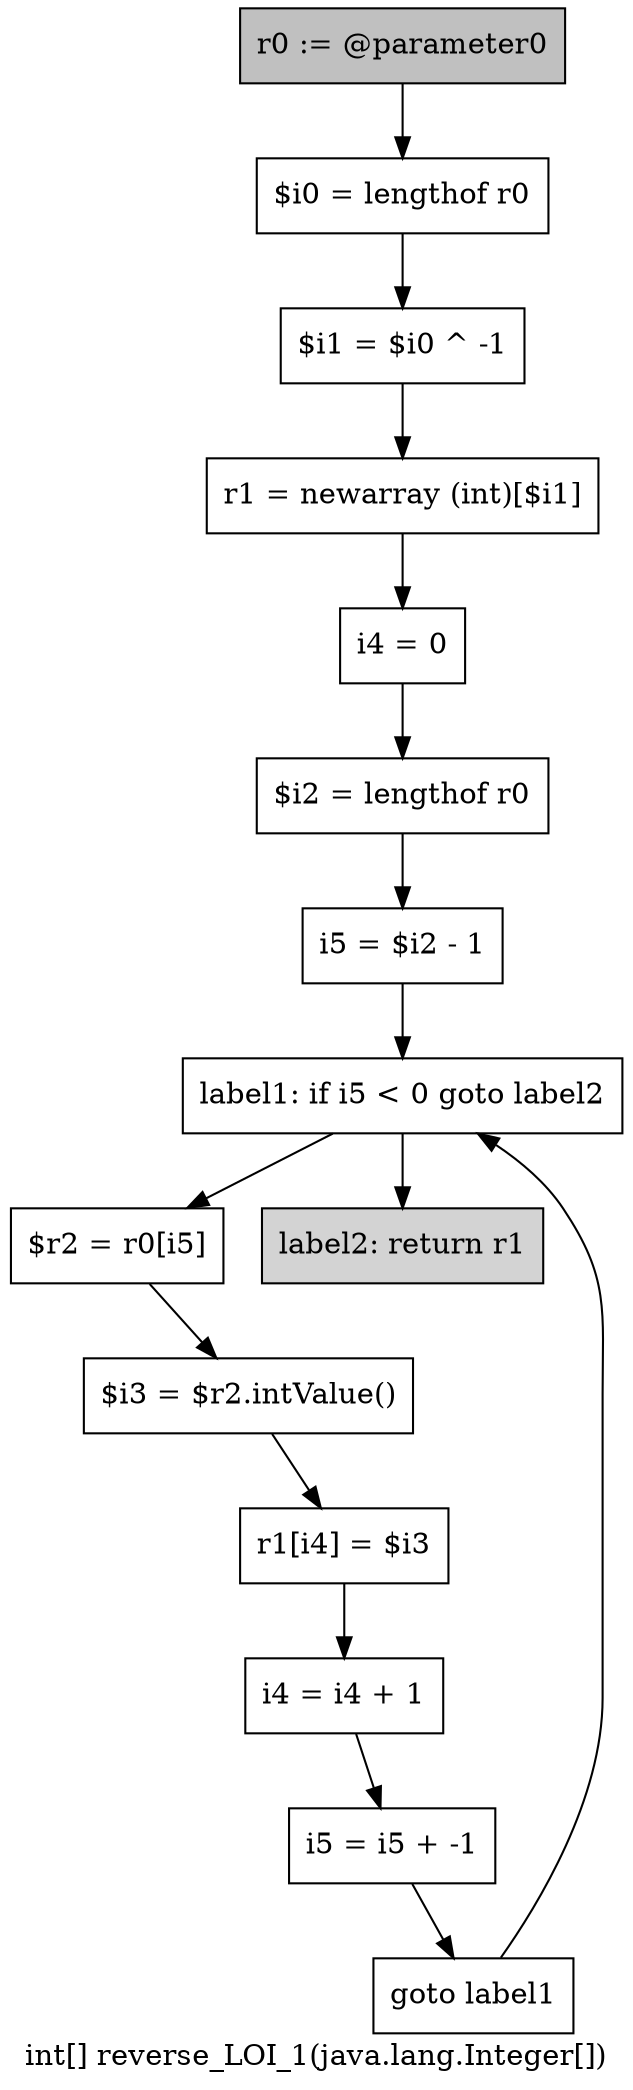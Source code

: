 digraph "int[] reverse_LOI_1(java.lang.Integer[])" {
    label="int[] reverse_LOI_1(java.lang.Integer[])";
    node [shape=box];
    "0" [style=filled,fillcolor=gray,label="r0 := @parameter0",];
    "1" [label="$i0 = lengthof r0",];
    "0"->"1";
    "2" [label="$i1 = $i0 ^ -1",];
    "1"->"2";
    "3" [label="r1 = newarray (int)[$i1]",];
    "2"->"3";
    "4" [label="i4 = 0",];
    "3"->"4";
    "5" [label="$i2 = lengthof r0",];
    "4"->"5";
    "6" [label="i5 = $i2 - 1",];
    "5"->"6";
    "7" [label="label1: if i5 < 0 goto label2",];
    "6"->"7";
    "8" [label="$r2 = r0[i5]",];
    "7"->"8";
    "14" [style=filled,fillcolor=lightgray,label="label2: return r1",];
    "7"->"14";
    "9" [label="$i3 = $r2.intValue()",];
    "8"->"9";
    "10" [label="r1[i4] = $i3",];
    "9"->"10";
    "11" [label="i4 = i4 + 1",];
    "10"->"11";
    "12" [label="i5 = i5 + -1",];
    "11"->"12";
    "13" [label="goto label1",];
    "12"->"13";
    "13"->"7";
}
